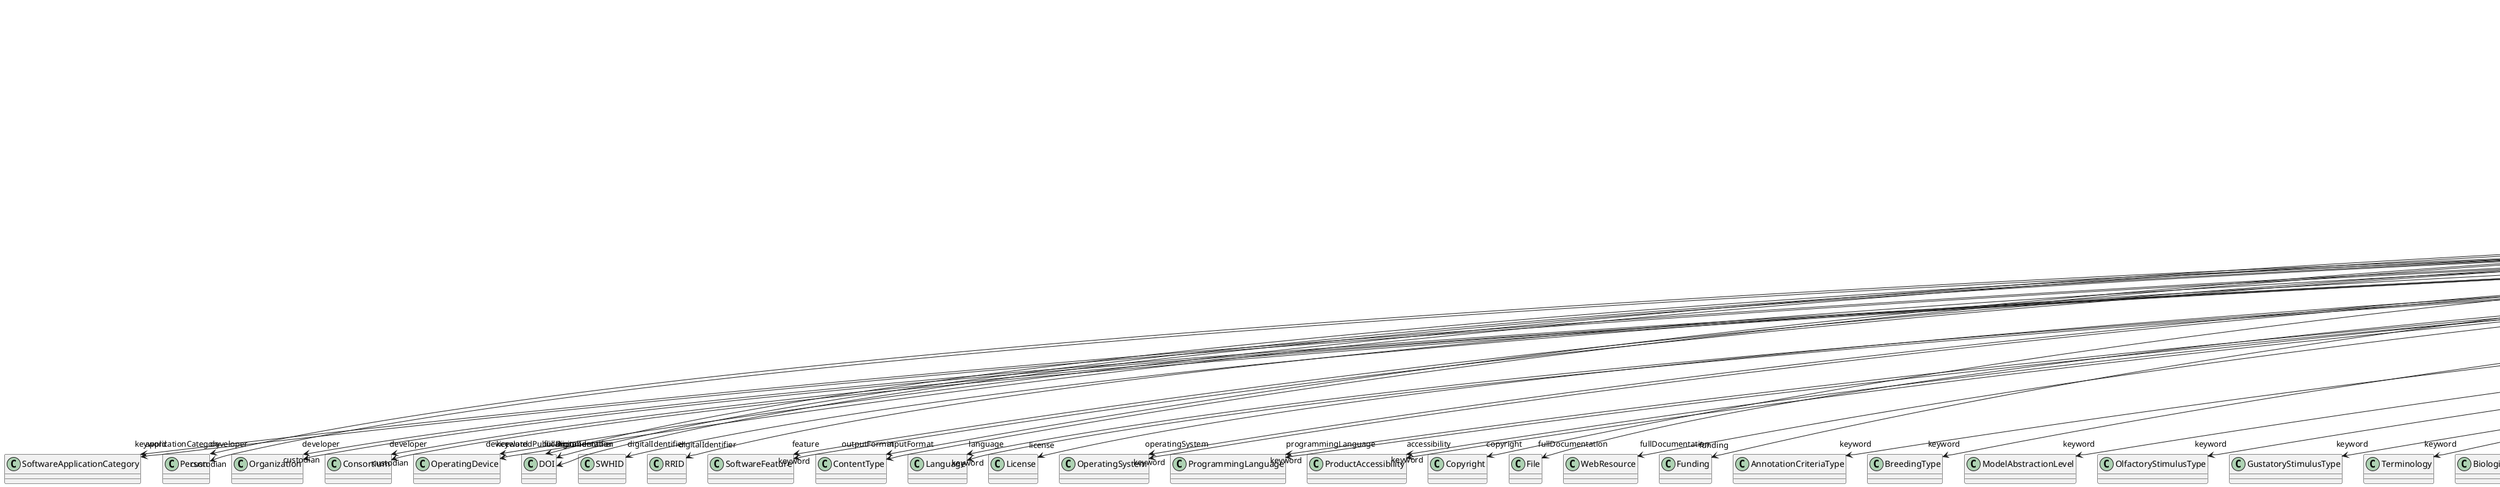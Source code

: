 @startuml
class SoftwareVersion {
+applicationCategory
+developer
+device
+digitalIdentifier
+feature
+hasPart
+inputFormat
+isAlternativeVersionOf
+isNewVersionOf
+language
+license
+operatingSystem
+outputFormat
+programmingLanguage
+requirement
+accessibility
+copyright
+custodian
+description
+fullDocumentation
+fullName
+funding
+homepage
+howToCite
+keyword
+otherContribution
+relatedPublication
+releaseDate
+repository
+shortName
+supportChannel
+versionIdentifier
+versionInnovation

}
SoftwareVersion -d-> "applicationCategory" SoftwareApplicationCategory
SoftwareVersion -d-> "developer" Person
SoftwareVersion -d-> "developer" Organization
SoftwareVersion -d-> "developer" Consortium
SoftwareVersion -d-> "device" OperatingDevice
SoftwareVersion -d-> "digitalIdentifier" DOI
SoftwareVersion -d-> "digitalIdentifier" SWHID
SoftwareVersion -d-> "digitalIdentifier" RRID
SoftwareVersion -d-> "feature" SoftwareFeature
SoftwareVersion -d-> "hasPart" SoftwareVersion
SoftwareVersion -d-> "inputFormat" ContentType
SoftwareVersion -d-> "isAlternativeVersionOf" SoftwareVersion
SoftwareVersion -d-> "isNewVersionOf" SoftwareVersion
SoftwareVersion -d-> "language" Language
SoftwareVersion -d-> "license" License
SoftwareVersion -d-> "operatingSystem" OperatingSystem
SoftwareVersion -d-> "outputFormat" ContentType
SoftwareVersion -d-> "programmingLanguage" ProgrammingLanguage
SoftwareVersion -d-> "accessibility" ProductAccessibility
SoftwareVersion -d-> "copyright" Copyright
SoftwareVersion -d-> "custodian" Person
SoftwareVersion -d-> "custodian" Organization
SoftwareVersion -d-> "custodian" Consortium
SoftwareVersion -d-> "fullDocumentation" DOI
SoftwareVersion -d-> "fullDocumentation" File
SoftwareVersion -d-> "fullDocumentation" WebResource
SoftwareVersion -d-> "funding" Funding
SoftwareVersion -d-> "keyword" AnnotationCriteriaType
SoftwareVersion -d-> "keyword" BreedingType
SoftwareVersion -d-> "keyword" ModelAbstractionLevel
SoftwareVersion -d-> "keyword" OlfactoryStimulusType
SoftwareVersion -d-> "keyword" GustatoryStimulusType
SoftwareVersion -d-> "keyword" Terminology
SoftwareVersion -d-> "keyword" BiologicalOrder
SoftwareVersion -d-> "keyword" AgeCategory
SoftwareVersion -d-> "keyword" MeasuredQuantity
SoftwareVersion -d-> "keyword" Service
SoftwareVersion -d-> "keyword" TermSuggestion
SoftwareVersion -d-> "keyword" Disease
SoftwareVersion -d-> "keyword" FileUsageRole
SoftwareVersion -d-> "keyword" SetupType
SoftwareVersion -d-> "keyword" AuditoryStimulusType
SoftwareVersion -d-> "keyword" AnatomicalAxesOrientation
SoftwareVersion -d-> "keyword" Language
SoftwareVersion -d-> "keyword" DataType
SoftwareVersion -d-> "keyword" TissueSampleType
SoftwareVersion -d-> "keyword" SubcellularEntity
SoftwareVersion -d-> "keyword" TypeOfUncertainty
SoftwareVersion -d-> "keyword" CellCultureType
SoftwareVersion -d-> "keyword" SubjectAttribute
SoftwareVersion -d-> "keyword" PatchClampVariation
SoftwareVersion -d-> "keyword" CriteriaQualityType
SoftwareVersion -d-> "keyword" Species
SoftwareVersion -d-> "keyword" UBERONParcellation
SoftwareVersion -d-> "keyword" MolecularEntity
SoftwareVersion -d-> "keyword" EthicsAssessment
SoftwareVersion -d-> "keyword" Technique
SoftwareVersion -d-> "keyword" ElectricalStimulusType
SoftwareVersion -d-> "keyword" Laterality
SoftwareVersion -d-> "keyword" GeneticStrainType
SoftwareVersion -d-> "keyword" AnatomicalPlane
SoftwareVersion -d-> "keyword" SoftwareApplicationCategory
SoftwareVersion -d-> "keyword" PreparationType
SoftwareVersion -d-> "keyword" OperatingSystem
SoftwareVersion -d-> "keyword" OperatingDevice
SoftwareVersion -d-> "keyword" AnatomicalIdentificationType
SoftwareVersion -d-> "keyword" OrganismSystem
SoftwareVersion -d-> "keyword" FileRepositoryType
SoftwareVersion -d-> "keyword" QualitativeOverlap
SoftwareVersion -d-> "keyword" Organ
SoftwareVersion -d-> "keyword" MetaDataModelType
SoftwareVersion -d-> "keyword" LearningResourceType
SoftwareVersion -d-> "keyword" StimulationTechnique
SoftwareVersion -d-> "keyword" CranialWindowConstructionType
SoftwareVersion -d-> "keyword" ProductAccessibility
SoftwareVersion -d-> "keyword" EducationalLevel
SoftwareVersion -d-> "keyword" ModelScope
SoftwareVersion -d-> "keyword" OpticalStimulusType
SoftwareVersion -d-> "keyword" ActionStatusType
SoftwareVersion -d-> "keyword" ChemicalMixtureType
SoftwareVersion -d-> "keyword" DiseaseModel
SoftwareVersion -d-> "keyword" DeviceType
SoftwareVersion -d-> "keyword" VisualStimulusType
SoftwareVersion -d-> "keyword" ExperimentalApproach
SoftwareVersion -d-> "keyword" CranialWindowReinforcementType
SoftwareVersion -d-> "keyword" DifferenceMeasure
SoftwareVersion -d-> "keyword" Colormap
SoftwareVersion -d-> "keyword" AnnotationType
SoftwareVersion -d-> "keyword" Handedness
SoftwareVersion -d-> "keyword" SoftwareFeature
SoftwareVersion -d-> "keyword" TissueSampleAttribute
SoftwareVersion -d-> "keyword" UnitOfMeasurement
SoftwareVersion -d-> "keyword" CellType
SoftwareVersion -d-> "keyword" BiologicalSex
SoftwareVersion -d-> "keyword" OrganismSubstance
SoftwareVersion -d-> "keyword" StimulationApproach
SoftwareVersion -d-> "keyword" AtlasType
SoftwareVersion -d-> "keyword" ContributionType
SoftwareVersion -d-> "keyword" FileBundleGrouping
SoftwareVersion -d-> "keyword" ProgrammingLanguage
SoftwareVersion -d-> "keyword" SemanticDataType
SoftwareVersion -d-> "keyword" TactileStimulusType
SoftwareVersion -d-> "keyword" AnalysisTechnique
SoftwareVersion -d-> "otherContribution" Contribution
SoftwareVersion -d-> "relatedPublication" HANDLE
SoftwareVersion -d-> "relatedPublication" DOI
SoftwareVersion -d-> "relatedPublication" ISSN
SoftwareVersion -d-> "relatedPublication" ISBN
SoftwareVersion -d-> "relatedPublication" ScholarlyArticle
SoftwareVersion -d-> "relatedPublication" Chapter
SoftwareVersion -d-> "relatedPublication" Book
SoftwareVersion -d-> "repository" FileRepository

@enduml
